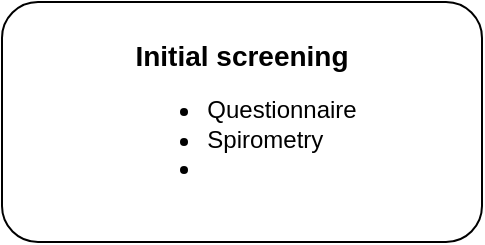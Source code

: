 <mxfile version="26.1.0">
  <diagram name="Página-1" id="HpWcHUaLGH6JBQ9Dskd4">
    <mxGraphModel dx="1366" dy="703" grid="1" gridSize="10" guides="1" tooltips="1" connect="1" arrows="1" fold="1" page="1" pageScale="1" pageWidth="827" pageHeight="1169" math="0" shadow="0">
      <root>
        <mxCell id="0" />
        <mxCell id="1" parent="0" />
        <mxCell id="KvbFbesADTHzU55oHPG4-1" value="&lt;font style=&quot;font-size: 14px;&quot;&gt;&lt;b&gt;Initial screening&lt;/b&gt;&lt;/font&gt;&lt;div&gt;&lt;ul&gt;&lt;li&gt;Questionnaire&lt;/li&gt;&lt;li style=&quot;text-align: left;&quot;&gt;Spirometry&lt;/li&gt;&lt;li style=&quot;text-align: left;&quot;&gt;&lt;br&gt;&lt;/li&gt;&lt;/ul&gt;&lt;/div&gt;" style="rounded=1;whiteSpace=wrap;html=1;" vertex="1" parent="1">
          <mxGeometry x="294" y="90" width="240" height="120" as="geometry" />
        </mxCell>
      </root>
    </mxGraphModel>
  </diagram>
</mxfile>
